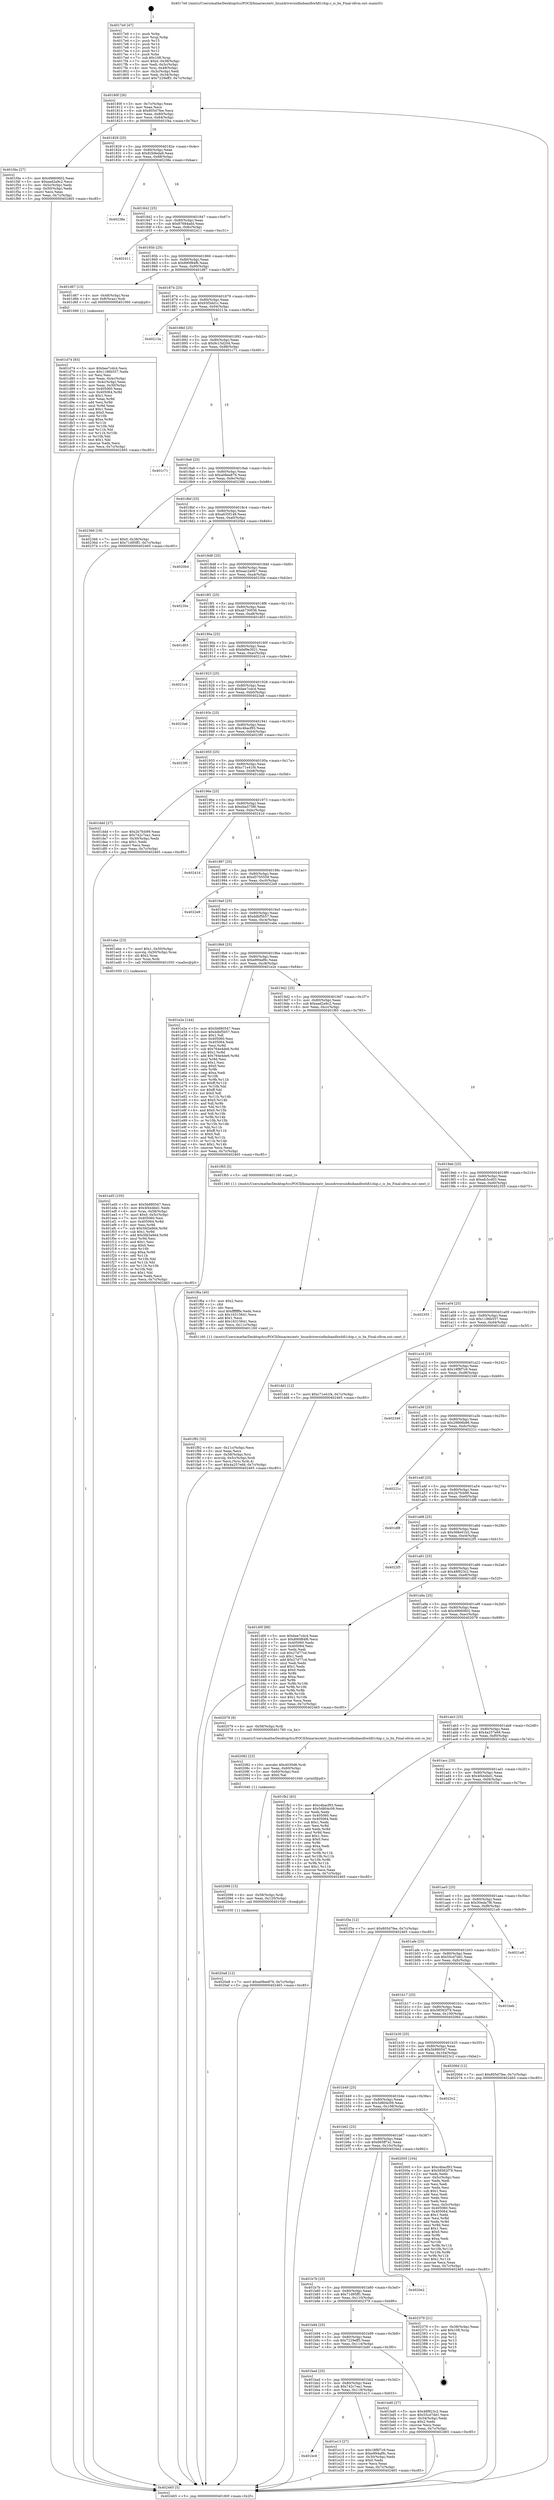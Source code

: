 digraph "0x4017e0" {
  label = "0x4017e0 (/mnt/c/Users/mathe/Desktop/tcc/POCII/binaries/extr_linuxdriversinfinibandhwhfi1chip.c_is_bx_Final-ollvm.out::main(0))"
  labelloc = "t"
  node[shape=record]

  Entry [label="",width=0.3,height=0.3,shape=circle,fillcolor=black,style=filled]
  "0x40180f" [label="{
     0x40180f [26]\l
     | [instrs]\l
     &nbsp;&nbsp;0x40180f \<+3\>: mov -0x7c(%rbp),%eax\l
     &nbsp;&nbsp;0x401812 \<+2\>: mov %eax,%ecx\l
     &nbsp;&nbsp;0x401814 \<+6\>: sub $0x805d7fee,%ecx\l
     &nbsp;&nbsp;0x40181a \<+3\>: mov %eax,-0x80(%rbp)\l
     &nbsp;&nbsp;0x40181d \<+6\>: mov %ecx,-0x84(%rbp)\l
     &nbsp;&nbsp;0x401823 \<+6\>: je 0000000000401f4a \<main+0x76a\>\l
  }"]
  "0x401f4a" [label="{
     0x401f4a [27]\l
     | [instrs]\l
     &nbsp;&nbsp;0x401f4a \<+5\>: mov $0x49660602,%eax\l
     &nbsp;&nbsp;0x401f4f \<+5\>: mov $0xead2a9c2,%ecx\l
     &nbsp;&nbsp;0x401f54 \<+3\>: mov -0x5c(%rbp),%edx\l
     &nbsp;&nbsp;0x401f57 \<+3\>: cmp -0x50(%rbp),%edx\l
     &nbsp;&nbsp;0x401f5a \<+3\>: cmovl %ecx,%eax\l
     &nbsp;&nbsp;0x401f5d \<+3\>: mov %eax,-0x7c(%rbp)\l
     &nbsp;&nbsp;0x401f60 \<+5\>: jmp 0000000000402465 \<main+0xc85\>\l
  }"]
  "0x401829" [label="{
     0x401829 [25]\l
     | [instrs]\l
     &nbsp;&nbsp;0x401829 \<+5\>: jmp 000000000040182e \<main+0x4e\>\l
     &nbsp;&nbsp;0x40182e \<+3\>: mov -0x80(%rbp),%eax\l
     &nbsp;&nbsp;0x401831 \<+5\>: sub $0x82b9eda9,%eax\l
     &nbsp;&nbsp;0x401836 \<+6\>: mov %eax,-0x88(%rbp)\l
     &nbsp;&nbsp;0x40183c \<+6\>: je 000000000040238e \<main+0xbae\>\l
  }"]
  Exit [label="",width=0.3,height=0.3,shape=circle,fillcolor=black,style=filled,peripheries=2]
  "0x40238e" [label="{
     0x40238e\l
  }", style=dashed]
  "0x401842" [label="{
     0x401842 [25]\l
     | [instrs]\l
     &nbsp;&nbsp;0x401842 \<+5\>: jmp 0000000000401847 \<main+0x67\>\l
     &nbsp;&nbsp;0x401847 \<+3\>: mov -0x80(%rbp),%eax\l
     &nbsp;&nbsp;0x40184a \<+5\>: sub $0x87684add,%eax\l
     &nbsp;&nbsp;0x40184f \<+6\>: mov %eax,-0x8c(%rbp)\l
     &nbsp;&nbsp;0x401855 \<+6\>: je 0000000000402411 \<main+0xc31\>\l
  }"]
  "0x4020a8" [label="{
     0x4020a8 [12]\l
     | [instrs]\l
     &nbsp;&nbsp;0x4020a8 \<+7\>: movl $0xa08ee876,-0x7c(%rbp)\l
     &nbsp;&nbsp;0x4020af \<+5\>: jmp 0000000000402465 \<main+0xc85\>\l
  }"]
  "0x402411" [label="{
     0x402411\l
  }", style=dashed]
  "0x40185b" [label="{
     0x40185b [25]\l
     | [instrs]\l
     &nbsp;&nbsp;0x40185b \<+5\>: jmp 0000000000401860 \<main+0x80\>\l
     &nbsp;&nbsp;0x401860 \<+3\>: mov -0x80(%rbp),%eax\l
     &nbsp;&nbsp;0x401863 \<+5\>: sub $0x890f84f6,%eax\l
     &nbsp;&nbsp;0x401868 \<+6\>: mov %eax,-0x90(%rbp)\l
     &nbsp;&nbsp;0x40186e \<+6\>: je 0000000000401d67 \<main+0x587\>\l
  }"]
  "0x402099" [label="{
     0x402099 [15]\l
     | [instrs]\l
     &nbsp;&nbsp;0x402099 \<+4\>: mov -0x58(%rbp),%rdi\l
     &nbsp;&nbsp;0x40209d \<+6\>: mov %eax,-0x120(%rbp)\l
     &nbsp;&nbsp;0x4020a3 \<+5\>: call 0000000000401030 \<free@plt\>\l
     | [calls]\l
     &nbsp;&nbsp;0x401030 \{1\} (unknown)\l
  }"]
  "0x401d67" [label="{
     0x401d67 [13]\l
     | [instrs]\l
     &nbsp;&nbsp;0x401d67 \<+4\>: mov -0x48(%rbp),%rax\l
     &nbsp;&nbsp;0x401d6b \<+4\>: mov 0x8(%rax),%rdi\l
     &nbsp;&nbsp;0x401d6f \<+5\>: call 0000000000401060 \<atoi@plt\>\l
     | [calls]\l
     &nbsp;&nbsp;0x401060 \{1\} (unknown)\l
  }"]
  "0x401874" [label="{
     0x401874 [25]\l
     | [instrs]\l
     &nbsp;&nbsp;0x401874 \<+5\>: jmp 0000000000401879 \<main+0x99\>\l
     &nbsp;&nbsp;0x401879 \<+3\>: mov -0x80(%rbp),%eax\l
     &nbsp;&nbsp;0x40187c \<+5\>: sub $0x93f3dd1c,%eax\l
     &nbsp;&nbsp;0x401881 \<+6\>: mov %eax,-0x94(%rbp)\l
     &nbsp;&nbsp;0x401887 \<+6\>: je 000000000040213a \<main+0x95a\>\l
  }"]
  "0x402082" [label="{
     0x402082 [23]\l
     | [instrs]\l
     &nbsp;&nbsp;0x402082 \<+10\>: movabs $0x4030d6,%rdi\l
     &nbsp;&nbsp;0x40208c \<+3\>: mov %eax,-0x60(%rbp)\l
     &nbsp;&nbsp;0x40208f \<+3\>: mov -0x60(%rbp),%esi\l
     &nbsp;&nbsp;0x402092 \<+2\>: mov $0x0,%al\l
     &nbsp;&nbsp;0x402094 \<+5\>: call 0000000000401040 \<printf@plt\>\l
     | [calls]\l
     &nbsp;&nbsp;0x401040 \{1\} (unknown)\l
  }"]
  "0x40213a" [label="{
     0x40213a\l
  }", style=dashed]
  "0x40188d" [label="{
     0x40188d [25]\l
     | [instrs]\l
     &nbsp;&nbsp;0x40188d \<+5\>: jmp 0000000000401892 \<main+0xb2\>\l
     &nbsp;&nbsp;0x401892 \<+3\>: mov -0x80(%rbp),%eax\l
     &nbsp;&nbsp;0x401895 \<+5\>: sub $0x9c15d204,%eax\l
     &nbsp;&nbsp;0x40189a \<+6\>: mov %eax,-0x98(%rbp)\l
     &nbsp;&nbsp;0x4018a0 \<+6\>: je 0000000000401c71 \<main+0x491\>\l
  }"]
  "0x401f92" [label="{
     0x401f92 [32]\l
     | [instrs]\l
     &nbsp;&nbsp;0x401f92 \<+6\>: mov -0x11c(%rbp),%ecx\l
     &nbsp;&nbsp;0x401f98 \<+3\>: imul %eax,%ecx\l
     &nbsp;&nbsp;0x401f9b \<+4\>: mov -0x58(%rbp),%rsi\l
     &nbsp;&nbsp;0x401f9f \<+4\>: movslq -0x5c(%rbp),%rdi\l
     &nbsp;&nbsp;0x401fa3 \<+3\>: mov %ecx,(%rsi,%rdi,4)\l
     &nbsp;&nbsp;0x401fa6 \<+7\>: movl $0x4a257e68,-0x7c(%rbp)\l
     &nbsp;&nbsp;0x401fad \<+5\>: jmp 0000000000402465 \<main+0xc85\>\l
  }"]
  "0x401c71" [label="{
     0x401c71\l
  }", style=dashed]
  "0x4018a6" [label="{
     0x4018a6 [25]\l
     | [instrs]\l
     &nbsp;&nbsp;0x4018a6 \<+5\>: jmp 00000000004018ab \<main+0xcb\>\l
     &nbsp;&nbsp;0x4018ab \<+3\>: mov -0x80(%rbp),%eax\l
     &nbsp;&nbsp;0x4018ae \<+5\>: sub $0xa08ee876,%eax\l
     &nbsp;&nbsp;0x4018b3 \<+6\>: mov %eax,-0x9c(%rbp)\l
     &nbsp;&nbsp;0x4018b9 \<+6\>: je 0000000000402366 \<main+0xb86\>\l
  }"]
  "0x401f6a" [label="{
     0x401f6a [40]\l
     | [instrs]\l
     &nbsp;&nbsp;0x401f6a \<+5\>: mov $0x2,%ecx\l
     &nbsp;&nbsp;0x401f6f \<+1\>: cltd\l
     &nbsp;&nbsp;0x401f70 \<+2\>: idiv %ecx\l
     &nbsp;&nbsp;0x401f72 \<+6\>: imul $0xfffffffe,%edx,%ecx\l
     &nbsp;&nbsp;0x401f78 \<+6\>: sub $0x16315641,%ecx\l
     &nbsp;&nbsp;0x401f7e \<+3\>: add $0x1,%ecx\l
     &nbsp;&nbsp;0x401f81 \<+6\>: add $0x16315641,%ecx\l
     &nbsp;&nbsp;0x401f87 \<+6\>: mov %ecx,-0x11c(%rbp)\l
     &nbsp;&nbsp;0x401f8d \<+5\>: call 0000000000401160 \<next_i\>\l
     | [calls]\l
     &nbsp;&nbsp;0x401160 \{1\} (/mnt/c/Users/mathe/Desktop/tcc/POCII/binaries/extr_linuxdriversinfinibandhwhfi1chip.c_is_bx_Final-ollvm.out::next_i)\l
  }"]
  "0x402366" [label="{
     0x402366 [19]\l
     | [instrs]\l
     &nbsp;&nbsp;0x402366 \<+7\>: movl $0x0,-0x38(%rbp)\l
     &nbsp;&nbsp;0x40236d \<+7\>: movl $0x71d95ff1,-0x7c(%rbp)\l
     &nbsp;&nbsp;0x402374 \<+5\>: jmp 0000000000402465 \<main+0xc85\>\l
  }"]
  "0x4018bf" [label="{
     0x4018bf [25]\l
     | [instrs]\l
     &nbsp;&nbsp;0x4018bf \<+5\>: jmp 00000000004018c4 \<main+0xe4\>\l
     &nbsp;&nbsp;0x4018c4 \<+3\>: mov -0x80(%rbp),%eax\l
     &nbsp;&nbsp;0x4018c7 \<+5\>: sub $0xa635f148,%eax\l
     &nbsp;&nbsp;0x4018cc \<+6\>: mov %eax,-0xa0(%rbp)\l
     &nbsp;&nbsp;0x4018d2 \<+6\>: je 00000000004020b4 \<main+0x8d4\>\l
  }"]
  "0x401ed5" [label="{
     0x401ed5 [105]\l
     | [instrs]\l
     &nbsp;&nbsp;0x401ed5 \<+5\>: mov $0x5b880547,%ecx\l
     &nbsp;&nbsp;0x401eda \<+5\>: mov $0x4f444bd1,%edx\l
     &nbsp;&nbsp;0x401edf \<+4\>: mov %rax,-0x58(%rbp)\l
     &nbsp;&nbsp;0x401ee3 \<+7\>: movl $0x0,-0x5c(%rbp)\l
     &nbsp;&nbsp;0x401eea \<+7\>: mov 0x405060,%esi\l
     &nbsp;&nbsp;0x401ef1 \<+8\>: mov 0x405064,%r8d\l
     &nbsp;&nbsp;0x401ef9 \<+3\>: mov %esi,%r9d\l
     &nbsp;&nbsp;0x401efc \<+7\>: sub $0x5fd3a9d4,%r9d\l
     &nbsp;&nbsp;0x401f03 \<+4\>: sub $0x1,%r9d\l
     &nbsp;&nbsp;0x401f07 \<+7\>: add $0x5fd3a9d4,%r9d\l
     &nbsp;&nbsp;0x401f0e \<+4\>: imul %r9d,%esi\l
     &nbsp;&nbsp;0x401f12 \<+3\>: and $0x1,%esi\l
     &nbsp;&nbsp;0x401f15 \<+3\>: cmp $0x0,%esi\l
     &nbsp;&nbsp;0x401f18 \<+4\>: sete %r10b\l
     &nbsp;&nbsp;0x401f1c \<+4\>: cmp $0xa,%r8d\l
     &nbsp;&nbsp;0x401f20 \<+4\>: setl %r11b\l
     &nbsp;&nbsp;0x401f24 \<+3\>: mov %r10b,%bl\l
     &nbsp;&nbsp;0x401f27 \<+3\>: and %r11b,%bl\l
     &nbsp;&nbsp;0x401f2a \<+3\>: xor %r11b,%r10b\l
     &nbsp;&nbsp;0x401f2d \<+3\>: or %r10b,%bl\l
     &nbsp;&nbsp;0x401f30 \<+3\>: test $0x1,%bl\l
     &nbsp;&nbsp;0x401f33 \<+3\>: cmovne %edx,%ecx\l
     &nbsp;&nbsp;0x401f36 \<+3\>: mov %ecx,-0x7c(%rbp)\l
     &nbsp;&nbsp;0x401f39 \<+5\>: jmp 0000000000402465 \<main+0xc85\>\l
  }"]
  "0x4020b4" [label="{
     0x4020b4\l
  }", style=dashed]
  "0x4018d8" [label="{
     0x4018d8 [25]\l
     | [instrs]\l
     &nbsp;&nbsp;0x4018d8 \<+5\>: jmp 00000000004018dd \<main+0xfd\>\l
     &nbsp;&nbsp;0x4018dd \<+3\>: mov -0x80(%rbp),%eax\l
     &nbsp;&nbsp;0x4018e0 \<+5\>: sub $0xaac2a0b7,%eax\l
     &nbsp;&nbsp;0x4018e5 \<+6\>: mov %eax,-0xa4(%rbp)\l
     &nbsp;&nbsp;0x4018eb \<+6\>: je 000000000040230e \<main+0xb2e\>\l
  }"]
  "0x401bc6" [label="{
     0x401bc6\l
  }", style=dashed]
  "0x40230e" [label="{
     0x40230e\l
  }", style=dashed]
  "0x4018f1" [label="{
     0x4018f1 [25]\l
     | [instrs]\l
     &nbsp;&nbsp;0x4018f1 \<+5\>: jmp 00000000004018f6 \<main+0x116\>\l
     &nbsp;&nbsp;0x4018f6 \<+3\>: mov -0x80(%rbp),%eax\l
     &nbsp;&nbsp;0x4018f9 \<+5\>: sub $0xab730036,%eax\l
     &nbsp;&nbsp;0x4018fe \<+6\>: mov %eax,-0xa8(%rbp)\l
     &nbsp;&nbsp;0x401904 \<+6\>: je 0000000000401d03 \<main+0x523\>\l
  }"]
  "0x401e13" [label="{
     0x401e13 [27]\l
     | [instrs]\l
     &nbsp;&nbsp;0x401e13 \<+5\>: mov $0x18f8f7c9,%eax\l
     &nbsp;&nbsp;0x401e18 \<+5\>: mov $0xe994af9c,%ecx\l
     &nbsp;&nbsp;0x401e1d \<+3\>: mov -0x30(%rbp),%edx\l
     &nbsp;&nbsp;0x401e20 \<+3\>: cmp $0x0,%edx\l
     &nbsp;&nbsp;0x401e23 \<+3\>: cmove %ecx,%eax\l
     &nbsp;&nbsp;0x401e26 \<+3\>: mov %eax,-0x7c(%rbp)\l
     &nbsp;&nbsp;0x401e29 \<+5\>: jmp 0000000000402465 \<main+0xc85\>\l
  }"]
  "0x401d03" [label="{
     0x401d03\l
  }", style=dashed]
  "0x40190a" [label="{
     0x40190a [25]\l
     | [instrs]\l
     &nbsp;&nbsp;0x40190a \<+5\>: jmp 000000000040190f \<main+0x12f\>\l
     &nbsp;&nbsp;0x40190f \<+3\>: mov -0x80(%rbp),%eax\l
     &nbsp;&nbsp;0x401912 \<+5\>: sub $0xbd9e3021,%eax\l
     &nbsp;&nbsp;0x401917 \<+6\>: mov %eax,-0xac(%rbp)\l
     &nbsp;&nbsp;0x40191d \<+6\>: je 00000000004021c4 \<main+0x9e4\>\l
  }"]
  "0x401d74" [label="{
     0x401d74 [93]\l
     | [instrs]\l
     &nbsp;&nbsp;0x401d74 \<+5\>: mov $0xbee7cdc4,%ecx\l
     &nbsp;&nbsp;0x401d79 \<+5\>: mov $0x1186b557,%edx\l
     &nbsp;&nbsp;0x401d7e \<+2\>: xor %esi,%esi\l
     &nbsp;&nbsp;0x401d80 \<+3\>: mov %eax,-0x4c(%rbp)\l
     &nbsp;&nbsp;0x401d83 \<+3\>: mov -0x4c(%rbp),%eax\l
     &nbsp;&nbsp;0x401d86 \<+3\>: mov %eax,-0x30(%rbp)\l
     &nbsp;&nbsp;0x401d89 \<+7\>: mov 0x405060,%eax\l
     &nbsp;&nbsp;0x401d90 \<+8\>: mov 0x405064,%r8d\l
     &nbsp;&nbsp;0x401d98 \<+3\>: sub $0x1,%esi\l
     &nbsp;&nbsp;0x401d9b \<+3\>: mov %eax,%r9d\l
     &nbsp;&nbsp;0x401d9e \<+3\>: add %esi,%r9d\l
     &nbsp;&nbsp;0x401da1 \<+4\>: imul %r9d,%eax\l
     &nbsp;&nbsp;0x401da5 \<+3\>: and $0x1,%eax\l
     &nbsp;&nbsp;0x401da8 \<+3\>: cmp $0x0,%eax\l
     &nbsp;&nbsp;0x401dab \<+4\>: sete %r10b\l
     &nbsp;&nbsp;0x401daf \<+4\>: cmp $0xa,%r8d\l
     &nbsp;&nbsp;0x401db3 \<+4\>: setl %r11b\l
     &nbsp;&nbsp;0x401db7 \<+3\>: mov %r10b,%bl\l
     &nbsp;&nbsp;0x401dba \<+3\>: and %r11b,%bl\l
     &nbsp;&nbsp;0x401dbd \<+3\>: xor %r11b,%r10b\l
     &nbsp;&nbsp;0x401dc0 \<+3\>: or %r10b,%bl\l
     &nbsp;&nbsp;0x401dc3 \<+3\>: test $0x1,%bl\l
     &nbsp;&nbsp;0x401dc6 \<+3\>: cmovne %edx,%ecx\l
     &nbsp;&nbsp;0x401dc9 \<+3\>: mov %ecx,-0x7c(%rbp)\l
     &nbsp;&nbsp;0x401dcc \<+5\>: jmp 0000000000402465 \<main+0xc85\>\l
  }"]
  "0x4021c4" [label="{
     0x4021c4\l
  }", style=dashed]
  "0x401923" [label="{
     0x401923 [25]\l
     | [instrs]\l
     &nbsp;&nbsp;0x401923 \<+5\>: jmp 0000000000401928 \<main+0x148\>\l
     &nbsp;&nbsp;0x401928 \<+3\>: mov -0x80(%rbp),%eax\l
     &nbsp;&nbsp;0x40192b \<+5\>: sub $0xbee7cdc4,%eax\l
     &nbsp;&nbsp;0x401930 \<+6\>: mov %eax,-0xb0(%rbp)\l
     &nbsp;&nbsp;0x401936 \<+6\>: je 00000000004023a6 \<main+0xbc6\>\l
  }"]
  "0x4017e0" [label="{
     0x4017e0 [47]\l
     | [instrs]\l
     &nbsp;&nbsp;0x4017e0 \<+1\>: push %rbp\l
     &nbsp;&nbsp;0x4017e1 \<+3\>: mov %rsp,%rbp\l
     &nbsp;&nbsp;0x4017e4 \<+2\>: push %r15\l
     &nbsp;&nbsp;0x4017e6 \<+2\>: push %r14\l
     &nbsp;&nbsp;0x4017e8 \<+2\>: push %r13\l
     &nbsp;&nbsp;0x4017ea \<+2\>: push %r12\l
     &nbsp;&nbsp;0x4017ec \<+1\>: push %rbx\l
     &nbsp;&nbsp;0x4017ed \<+7\>: sub $0x108,%rsp\l
     &nbsp;&nbsp;0x4017f4 \<+7\>: movl $0x0,-0x38(%rbp)\l
     &nbsp;&nbsp;0x4017fb \<+3\>: mov %edi,-0x3c(%rbp)\l
     &nbsp;&nbsp;0x4017fe \<+4\>: mov %rsi,-0x48(%rbp)\l
     &nbsp;&nbsp;0x401802 \<+3\>: mov -0x3c(%rbp),%edi\l
     &nbsp;&nbsp;0x401805 \<+3\>: mov %edi,-0x34(%rbp)\l
     &nbsp;&nbsp;0x401808 \<+7\>: movl $0x7229eff3,-0x7c(%rbp)\l
  }"]
  "0x4023a6" [label="{
     0x4023a6\l
  }", style=dashed]
  "0x40193c" [label="{
     0x40193c [25]\l
     | [instrs]\l
     &nbsp;&nbsp;0x40193c \<+5\>: jmp 0000000000401941 \<main+0x161\>\l
     &nbsp;&nbsp;0x401941 \<+3\>: mov -0x80(%rbp),%eax\l
     &nbsp;&nbsp;0x401944 \<+5\>: sub $0xc4bacf93,%eax\l
     &nbsp;&nbsp;0x401949 \<+6\>: mov %eax,-0xb4(%rbp)\l
     &nbsp;&nbsp;0x40194f \<+6\>: je 00000000004023f0 \<main+0xc10\>\l
  }"]
  "0x402465" [label="{
     0x402465 [5]\l
     | [instrs]\l
     &nbsp;&nbsp;0x402465 \<+5\>: jmp 000000000040180f \<main+0x2f\>\l
  }"]
  "0x4023f0" [label="{
     0x4023f0\l
  }", style=dashed]
  "0x401955" [label="{
     0x401955 [25]\l
     | [instrs]\l
     &nbsp;&nbsp;0x401955 \<+5\>: jmp 000000000040195a \<main+0x17a\>\l
     &nbsp;&nbsp;0x40195a \<+3\>: mov -0x80(%rbp),%eax\l
     &nbsp;&nbsp;0x40195d \<+5\>: sub $0xc71e41f4,%eax\l
     &nbsp;&nbsp;0x401962 \<+6\>: mov %eax,-0xb8(%rbp)\l
     &nbsp;&nbsp;0x401968 \<+6\>: je 0000000000401ddd \<main+0x5fd\>\l
  }"]
  "0x401bad" [label="{
     0x401bad [25]\l
     | [instrs]\l
     &nbsp;&nbsp;0x401bad \<+5\>: jmp 0000000000401bb2 \<main+0x3d2\>\l
     &nbsp;&nbsp;0x401bb2 \<+3\>: mov -0x80(%rbp),%eax\l
     &nbsp;&nbsp;0x401bb5 \<+5\>: sub $0x742c7ea1,%eax\l
     &nbsp;&nbsp;0x401bba \<+6\>: mov %eax,-0x118(%rbp)\l
     &nbsp;&nbsp;0x401bc0 \<+6\>: je 0000000000401e13 \<main+0x633\>\l
  }"]
  "0x401ddd" [label="{
     0x401ddd [27]\l
     | [instrs]\l
     &nbsp;&nbsp;0x401ddd \<+5\>: mov $0x2b7fcb99,%eax\l
     &nbsp;&nbsp;0x401de2 \<+5\>: mov $0x742c7ea1,%ecx\l
     &nbsp;&nbsp;0x401de7 \<+3\>: mov -0x30(%rbp),%edx\l
     &nbsp;&nbsp;0x401dea \<+3\>: cmp $0x1,%edx\l
     &nbsp;&nbsp;0x401ded \<+3\>: cmovl %ecx,%eax\l
     &nbsp;&nbsp;0x401df0 \<+3\>: mov %eax,-0x7c(%rbp)\l
     &nbsp;&nbsp;0x401df3 \<+5\>: jmp 0000000000402465 \<main+0xc85\>\l
  }"]
  "0x40196e" [label="{
     0x40196e [25]\l
     | [instrs]\l
     &nbsp;&nbsp;0x40196e \<+5\>: jmp 0000000000401973 \<main+0x193\>\l
     &nbsp;&nbsp;0x401973 \<+3\>: mov -0x80(%rbp),%eax\l
     &nbsp;&nbsp;0x401976 \<+5\>: sub $0xd4a575f6,%eax\l
     &nbsp;&nbsp;0x40197b \<+6\>: mov %eax,-0xbc(%rbp)\l
     &nbsp;&nbsp;0x401981 \<+6\>: je 000000000040241d \<main+0xc3d\>\l
  }"]
  "0x401bd0" [label="{
     0x401bd0 [27]\l
     | [instrs]\l
     &nbsp;&nbsp;0x401bd0 \<+5\>: mov $0x48f923c2,%eax\l
     &nbsp;&nbsp;0x401bd5 \<+5\>: mov $0x55cd7dd1,%ecx\l
     &nbsp;&nbsp;0x401bda \<+3\>: mov -0x34(%rbp),%edx\l
     &nbsp;&nbsp;0x401bdd \<+3\>: cmp $0x2,%edx\l
     &nbsp;&nbsp;0x401be0 \<+3\>: cmovne %ecx,%eax\l
     &nbsp;&nbsp;0x401be3 \<+3\>: mov %eax,-0x7c(%rbp)\l
     &nbsp;&nbsp;0x401be6 \<+5\>: jmp 0000000000402465 \<main+0xc85\>\l
  }"]
  "0x40241d" [label="{
     0x40241d\l
  }", style=dashed]
  "0x401987" [label="{
     0x401987 [25]\l
     | [instrs]\l
     &nbsp;&nbsp;0x401987 \<+5\>: jmp 000000000040198c \<main+0x1ac\>\l
     &nbsp;&nbsp;0x40198c \<+3\>: mov -0x80(%rbp),%eax\l
     &nbsp;&nbsp;0x40198f \<+5\>: sub $0xd5705559,%eax\l
     &nbsp;&nbsp;0x401994 \<+6\>: mov %eax,-0xc0(%rbp)\l
     &nbsp;&nbsp;0x40199a \<+6\>: je 00000000004022e9 \<main+0xb09\>\l
  }"]
  "0x401b94" [label="{
     0x401b94 [25]\l
     | [instrs]\l
     &nbsp;&nbsp;0x401b94 \<+5\>: jmp 0000000000401b99 \<main+0x3b9\>\l
     &nbsp;&nbsp;0x401b99 \<+3\>: mov -0x80(%rbp),%eax\l
     &nbsp;&nbsp;0x401b9c \<+5\>: sub $0x7229eff3,%eax\l
     &nbsp;&nbsp;0x401ba1 \<+6\>: mov %eax,-0x114(%rbp)\l
     &nbsp;&nbsp;0x401ba7 \<+6\>: je 0000000000401bd0 \<main+0x3f0\>\l
  }"]
  "0x4022e9" [label="{
     0x4022e9\l
  }", style=dashed]
  "0x4019a0" [label="{
     0x4019a0 [25]\l
     | [instrs]\l
     &nbsp;&nbsp;0x4019a0 \<+5\>: jmp 00000000004019a5 \<main+0x1c5\>\l
     &nbsp;&nbsp;0x4019a5 \<+3\>: mov -0x80(%rbp),%eax\l
     &nbsp;&nbsp;0x4019a8 \<+5\>: sub $0xddbf5b57,%eax\l
     &nbsp;&nbsp;0x4019ad \<+6\>: mov %eax,-0xc4(%rbp)\l
     &nbsp;&nbsp;0x4019b3 \<+6\>: je 0000000000401ebe \<main+0x6de\>\l
  }"]
  "0x402379" [label="{
     0x402379 [21]\l
     | [instrs]\l
     &nbsp;&nbsp;0x402379 \<+3\>: mov -0x38(%rbp),%eax\l
     &nbsp;&nbsp;0x40237c \<+7\>: add $0x108,%rsp\l
     &nbsp;&nbsp;0x402383 \<+1\>: pop %rbx\l
     &nbsp;&nbsp;0x402384 \<+2\>: pop %r12\l
     &nbsp;&nbsp;0x402386 \<+2\>: pop %r13\l
     &nbsp;&nbsp;0x402388 \<+2\>: pop %r14\l
     &nbsp;&nbsp;0x40238a \<+2\>: pop %r15\l
     &nbsp;&nbsp;0x40238c \<+1\>: pop %rbp\l
     &nbsp;&nbsp;0x40238d \<+1\>: ret\l
  }"]
  "0x401ebe" [label="{
     0x401ebe [23]\l
     | [instrs]\l
     &nbsp;&nbsp;0x401ebe \<+7\>: movl $0x1,-0x50(%rbp)\l
     &nbsp;&nbsp;0x401ec5 \<+4\>: movslq -0x50(%rbp),%rax\l
     &nbsp;&nbsp;0x401ec9 \<+4\>: shl $0x2,%rax\l
     &nbsp;&nbsp;0x401ecd \<+3\>: mov %rax,%rdi\l
     &nbsp;&nbsp;0x401ed0 \<+5\>: call 0000000000401050 \<malloc@plt\>\l
     | [calls]\l
     &nbsp;&nbsp;0x401050 \{1\} (unknown)\l
  }"]
  "0x4019b9" [label="{
     0x4019b9 [25]\l
     | [instrs]\l
     &nbsp;&nbsp;0x4019b9 \<+5\>: jmp 00000000004019be \<main+0x1de\>\l
     &nbsp;&nbsp;0x4019be \<+3\>: mov -0x80(%rbp),%eax\l
     &nbsp;&nbsp;0x4019c1 \<+5\>: sub $0xe994af9c,%eax\l
     &nbsp;&nbsp;0x4019c6 \<+6\>: mov %eax,-0xc8(%rbp)\l
     &nbsp;&nbsp;0x4019cc \<+6\>: je 0000000000401e2e \<main+0x64e\>\l
  }"]
  "0x401b7b" [label="{
     0x401b7b [25]\l
     | [instrs]\l
     &nbsp;&nbsp;0x401b7b \<+5\>: jmp 0000000000401b80 \<main+0x3a0\>\l
     &nbsp;&nbsp;0x401b80 \<+3\>: mov -0x80(%rbp),%eax\l
     &nbsp;&nbsp;0x401b83 \<+5\>: sub $0x71d95ff1,%eax\l
     &nbsp;&nbsp;0x401b88 \<+6\>: mov %eax,-0x110(%rbp)\l
     &nbsp;&nbsp;0x401b8e \<+6\>: je 0000000000402379 \<main+0xb99\>\l
  }"]
  "0x401e2e" [label="{
     0x401e2e [144]\l
     | [instrs]\l
     &nbsp;&nbsp;0x401e2e \<+5\>: mov $0x5b880547,%eax\l
     &nbsp;&nbsp;0x401e33 \<+5\>: mov $0xddbf5b57,%ecx\l
     &nbsp;&nbsp;0x401e38 \<+2\>: mov $0x1,%dl\l
     &nbsp;&nbsp;0x401e3a \<+7\>: mov 0x405060,%esi\l
     &nbsp;&nbsp;0x401e41 \<+7\>: mov 0x405064,%edi\l
     &nbsp;&nbsp;0x401e48 \<+3\>: mov %esi,%r8d\l
     &nbsp;&nbsp;0x401e4b \<+7\>: sub $0x764e4de6,%r8d\l
     &nbsp;&nbsp;0x401e52 \<+4\>: sub $0x1,%r8d\l
     &nbsp;&nbsp;0x401e56 \<+7\>: add $0x764e4de6,%r8d\l
     &nbsp;&nbsp;0x401e5d \<+4\>: imul %r8d,%esi\l
     &nbsp;&nbsp;0x401e61 \<+3\>: and $0x1,%esi\l
     &nbsp;&nbsp;0x401e64 \<+3\>: cmp $0x0,%esi\l
     &nbsp;&nbsp;0x401e67 \<+4\>: sete %r9b\l
     &nbsp;&nbsp;0x401e6b \<+3\>: cmp $0xa,%edi\l
     &nbsp;&nbsp;0x401e6e \<+4\>: setl %r10b\l
     &nbsp;&nbsp;0x401e72 \<+3\>: mov %r9b,%r11b\l
     &nbsp;&nbsp;0x401e75 \<+4\>: xor $0xff,%r11b\l
     &nbsp;&nbsp;0x401e79 \<+3\>: mov %r10b,%bl\l
     &nbsp;&nbsp;0x401e7c \<+3\>: xor $0xff,%bl\l
     &nbsp;&nbsp;0x401e7f \<+3\>: xor $0x0,%dl\l
     &nbsp;&nbsp;0x401e82 \<+3\>: mov %r11b,%r14b\l
     &nbsp;&nbsp;0x401e85 \<+4\>: and $0x0,%r14b\l
     &nbsp;&nbsp;0x401e89 \<+3\>: and %dl,%r9b\l
     &nbsp;&nbsp;0x401e8c \<+3\>: mov %bl,%r15b\l
     &nbsp;&nbsp;0x401e8f \<+4\>: and $0x0,%r15b\l
     &nbsp;&nbsp;0x401e93 \<+3\>: and %dl,%r10b\l
     &nbsp;&nbsp;0x401e96 \<+3\>: or %r9b,%r14b\l
     &nbsp;&nbsp;0x401e99 \<+3\>: or %r10b,%r15b\l
     &nbsp;&nbsp;0x401e9c \<+3\>: xor %r15b,%r14b\l
     &nbsp;&nbsp;0x401e9f \<+3\>: or %bl,%r11b\l
     &nbsp;&nbsp;0x401ea2 \<+4\>: xor $0xff,%r11b\l
     &nbsp;&nbsp;0x401ea6 \<+3\>: or $0x0,%dl\l
     &nbsp;&nbsp;0x401ea9 \<+3\>: and %dl,%r11b\l
     &nbsp;&nbsp;0x401eac \<+3\>: or %r11b,%r14b\l
     &nbsp;&nbsp;0x401eaf \<+4\>: test $0x1,%r14b\l
     &nbsp;&nbsp;0x401eb3 \<+3\>: cmovne %ecx,%eax\l
     &nbsp;&nbsp;0x401eb6 \<+3\>: mov %eax,-0x7c(%rbp)\l
     &nbsp;&nbsp;0x401eb9 \<+5\>: jmp 0000000000402465 \<main+0xc85\>\l
  }"]
  "0x4019d2" [label="{
     0x4019d2 [25]\l
     | [instrs]\l
     &nbsp;&nbsp;0x4019d2 \<+5\>: jmp 00000000004019d7 \<main+0x1f7\>\l
     &nbsp;&nbsp;0x4019d7 \<+3\>: mov -0x80(%rbp),%eax\l
     &nbsp;&nbsp;0x4019da \<+5\>: sub $0xead2a9c2,%eax\l
     &nbsp;&nbsp;0x4019df \<+6\>: mov %eax,-0xcc(%rbp)\l
     &nbsp;&nbsp;0x4019e5 \<+6\>: je 0000000000401f65 \<main+0x785\>\l
  }"]
  "0x4020e2" [label="{
     0x4020e2\l
  }", style=dashed]
  "0x401f65" [label="{
     0x401f65 [5]\l
     | [instrs]\l
     &nbsp;&nbsp;0x401f65 \<+5\>: call 0000000000401160 \<next_i\>\l
     | [calls]\l
     &nbsp;&nbsp;0x401160 \{1\} (/mnt/c/Users/mathe/Desktop/tcc/POCII/binaries/extr_linuxdriversinfinibandhwhfi1chip.c_is_bx_Final-ollvm.out::next_i)\l
  }"]
  "0x4019eb" [label="{
     0x4019eb [25]\l
     | [instrs]\l
     &nbsp;&nbsp;0x4019eb \<+5\>: jmp 00000000004019f0 \<main+0x210\>\l
     &nbsp;&nbsp;0x4019f0 \<+3\>: mov -0x80(%rbp),%eax\l
     &nbsp;&nbsp;0x4019f3 \<+5\>: sub $0xefc5cd03,%eax\l
     &nbsp;&nbsp;0x4019f8 \<+6\>: mov %eax,-0xd0(%rbp)\l
     &nbsp;&nbsp;0x4019fe \<+6\>: je 0000000000402355 \<main+0xb75\>\l
  }"]
  "0x401b62" [label="{
     0x401b62 [25]\l
     | [instrs]\l
     &nbsp;&nbsp;0x401b62 \<+5\>: jmp 0000000000401b67 \<main+0x387\>\l
     &nbsp;&nbsp;0x401b67 \<+3\>: mov -0x80(%rbp),%eax\l
     &nbsp;&nbsp;0x401b6a \<+5\>: sub $0x665ff7a1,%eax\l
     &nbsp;&nbsp;0x401b6f \<+6\>: mov %eax,-0x10c(%rbp)\l
     &nbsp;&nbsp;0x401b75 \<+6\>: je 00000000004020e2 \<main+0x902\>\l
  }"]
  "0x402355" [label="{
     0x402355\l
  }", style=dashed]
  "0x401a04" [label="{
     0x401a04 [25]\l
     | [instrs]\l
     &nbsp;&nbsp;0x401a04 \<+5\>: jmp 0000000000401a09 \<main+0x229\>\l
     &nbsp;&nbsp;0x401a09 \<+3\>: mov -0x80(%rbp),%eax\l
     &nbsp;&nbsp;0x401a0c \<+5\>: sub $0x1186b557,%eax\l
     &nbsp;&nbsp;0x401a11 \<+6\>: mov %eax,-0xd4(%rbp)\l
     &nbsp;&nbsp;0x401a17 \<+6\>: je 0000000000401dd1 \<main+0x5f1\>\l
  }"]
  "0x402005" [label="{
     0x402005 [104]\l
     | [instrs]\l
     &nbsp;&nbsp;0x402005 \<+5\>: mov $0xc4bacf93,%eax\l
     &nbsp;&nbsp;0x40200a \<+5\>: mov $0x58562f79,%ecx\l
     &nbsp;&nbsp;0x40200f \<+2\>: xor %edx,%edx\l
     &nbsp;&nbsp;0x402011 \<+3\>: mov -0x5c(%rbp),%esi\l
     &nbsp;&nbsp;0x402014 \<+2\>: mov %edx,%edi\l
     &nbsp;&nbsp;0x402016 \<+2\>: sub %esi,%edi\l
     &nbsp;&nbsp;0x402018 \<+2\>: mov %edx,%esi\l
     &nbsp;&nbsp;0x40201a \<+3\>: sub $0x1,%esi\l
     &nbsp;&nbsp;0x40201d \<+2\>: add %esi,%edi\l
     &nbsp;&nbsp;0x40201f \<+2\>: mov %edx,%esi\l
     &nbsp;&nbsp;0x402021 \<+2\>: sub %edi,%esi\l
     &nbsp;&nbsp;0x402023 \<+3\>: mov %esi,-0x5c(%rbp)\l
     &nbsp;&nbsp;0x402026 \<+7\>: mov 0x405060,%esi\l
     &nbsp;&nbsp;0x40202d \<+7\>: mov 0x405064,%edi\l
     &nbsp;&nbsp;0x402034 \<+3\>: sub $0x1,%edx\l
     &nbsp;&nbsp;0x402037 \<+3\>: mov %esi,%r8d\l
     &nbsp;&nbsp;0x40203a \<+3\>: add %edx,%r8d\l
     &nbsp;&nbsp;0x40203d \<+4\>: imul %r8d,%esi\l
     &nbsp;&nbsp;0x402041 \<+3\>: and $0x1,%esi\l
     &nbsp;&nbsp;0x402044 \<+3\>: cmp $0x0,%esi\l
     &nbsp;&nbsp;0x402047 \<+4\>: sete %r9b\l
     &nbsp;&nbsp;0x40204b \<+3\>: cmp $0xa,%edi\l
     &nbsp;&nbsp;0x40204e \<+4\>: setl %r10b\l
     &nbsp;&nbsp;0x402052 \<+3\>: mov %r9b,%r11b\l
     &nbsp;&nbsp;0x402055 \<+3\>: and %r10b,%r11b\l
     &nbsp;&nbsp;0x402058 \<+3\>: xor %r10b,%r9b\l
     &nbsp;&nbsp;0x40205b \<+3\>: or %r9b,%r11b\l
     &nbsp;&nbsp;0x40205e \<+4\>: test $0x1,%r11b\l
     &nbsp;&nbsp;0x402062 \<+3\>: cmovne %ecx,%eax\l
     &nbsp;&nbsp;0x402065 \<+3\>: mov %eax,-0x7c(%rbp)\l
     &nbsp;&nbsp;0x402068 \<+5\>: jmp 0000000000402465 \<main+0xc85\>\l
  }"]
  "0x401dd1" [label="{
     0x401dd1 [12]\l
     | [instrs]\l
     &nbsp;&nbsp;0x401dd1 \<+7\>: movl $0xc71e41f4,-0x7c(%rbp)\l
     &nbsp;&nbsp;0x401dd8 \<+5\>: jmp 0000000000402465 \<main+0xc85\>\l
  }"]
  "0x401a1d" [label="{
     0x401a1d [25]\l
     | [instrs]\l
     &nbsp;&nbsp;0x401a1d \<+5\>: jmp 0000000000401a22 \<main+0x242\>\l
     &nbsp;&nbsp;0x401a22 \<+3\>: mov -0x80(%rbp),%eax\l
     &nbsp;&nbsp;0x401a25 \<+5\>: sub $0x18f8f7c9,%eax\l
     &nbsp;&nbsp;0x401a2a \<+6\>: mov %eax,-0xd8(%rbp)\l
     &nbsp;&nbsp;0x401a30 \<+6\>: je 0000000000402349 \<main+0xb69\>\l
  }"]
  "0x401b49" [label="{
     0x401b49 [25]\l
     | [instrs]\l
     &nbsp;&nbsp;0x401b49 \<+5\>: jmp 0000000000401b4e \<main+0x36e\>\l
     &nbsp;&nbsp;0x401b4e \<+3\>: mov -0x80(%rbp),%eax\l
     &nbsp;&nbsp;0x401b51 \<+5\>: sub $0x5d804c09,%eax\l
     &nbsp;&nbsp;0x401b56 \<+6\>: mov %eax,-0x108(%rbp)\l
     &nbsp;&nbsp;0x401b5c \<+6\>: je 0000000000402005 \<main+0x825\>\l
  }"]
  "0x402349" [label="{
     0x402349\l
  }", style=dashed]
  "0x401a36" [label="{
     0x401a36 [25]\l
     | [instrs]\l
     &nbsp;&nbsp;0x401a36 \<+5\>: jmp 0000000000401a3b \<main+0x25b\>\l
     &nbsp;&nbsp;0x401a3b \<+3\>: mov -0x80(%rbp),%eax\l
     &nbsp;&nbsp;0x401a3e \<+5\>: sub $0x29866b86,%eax\l
     &nbsp;&nbsp;0x401a43 \<+6\>: mov %eax,-0xdc(%rbp)\l
     &nbsp;&nbsp;0x401a49 \<+6\>: je 000000000040221c \<main+0xa3c\>\l
  }"]
  "0x4023c2" [label="{
     0x4023c2\l
  }", style=dashed]
  "0x40221c" [label="{
     0x40221c\l
  }", style=dashed]
  "0x401a4f" [label="{
     0x401a4f [25]\l
     | [instrs]\l
     &nbsp;&nbsp;0x401a4f \<+5\>: jmp 0000000000401a54 \<main+0x274\>\l
     &nbsp;&nbsp;0x401a54 \<+3\>: mov -0x80(%rbp),%eax\l
     &nbsp;&nbsp;0x401a57 \<+5\>: sub $0x2b7fcb99,%eax\l
     &nbsp;&nbsp;0x401a5c \<+6\>: mov %eax,-0xe0(%rbp)\l
     &nbsp;&nbsp;0x401a62 \<+6\>: je 0000000000401df8 \<main+0x618\>\l
  }"]
  "0x401b30" [label="{
     0x401b30 [25]\l
     | [instrs]\l
     &nbsp;&nbsp;0x401b30 \<+5\>: jmp 0000000000401b35 \<main+0x355\>\l
     &nbsp;&nbsp;0x401b35 \<+3\>: mov -0x80(%rbp),%eax\l
     &nbsp;&nbsp;0x401b38 \<+5\>: sub $0x5b880547,%eax\l
     &nbsp;&nbsp;0x401b3d \<+6\>: mov %eax,-0x104(%rbp)\l
     &nbsp;&nbsp;0x401b43 \<+6\>: je 00000000004023c2 \<main+0xbe2\>\l
  }"]
  "0x401df8" [label="{
     0x401df8\l
  }", style=dashed]
  "0x401a68" [label="{
     0x401a68 [25]\l
     | [instrs]\l
     &nbsp;&nbsp;0x401a68 \<+5\>: jmp 0000000000401a6d \<main+0x28d\>\l
     &nbsp;&nbsp;0x401a6d \<+3\>: mov -0x80(%rbp),%eax\l
     &nbsp;&nbsp;0x401a70 \<+5\>: sub $0x368e01b2,%eax\l
     &nbsp;&nbsp;0x401a75 \<+6\>: mov %eax,-0xe4(%rbp)\l
     &nbsp;&nbsp;0x401a7b \<+6\>: je 00000000004022f5 \<main+0xb15\>\l
  }"]
  "0x40206d" [label="{
     0x40206d [12]\l
     | [instrs]\l
     &nbsp;&nbsp;0x40206d \<+7\>: movl $0x805d7fee,-0x7c(%rbp)\l
     &nbsp;&nbsp;0x402074 \<+5\>: jmp 0000000000402465 \<main+0xc85\>\l
  }"]
  "0x4022f5" [label="{
     0x4022f5\l
  }", style=dashed]
  "0x401a81" [label="{
     0x401a81 [25]\l
     | [instrs]\l
     &nbsp;&nbsp;0x401a81 \<+5\>: jmp 0000000000401a86 \<main+0x2a6\>\l
     &nbsp;&nbsp;0x401a86 \<+3\>: mov -0x80(%rbp),%eax\l
     &nbsp;&nbsp;0x401a89 \<+5\>: sub $0x48f923c2,%eax\l
     &nbsp;&nbsp;0x401a8e \<+6\>: mov %eax,-0xe8(%rbp)\l
     &nbsp;&nbsp;0x401a94 \<+6\>: je 0000000000401d0f \<main+0x52f\>\l
  }"]
  "0x401b17" [label="{
     0x401b17 [25]\l
     | [instrs]\l
     &nbsp;&nbsp;0x401b17 \<+5\>: jmp 0000000000401b1c \<main+0x33c\>\l
     &nbsp;&nbsp;0x401b1c \<+3\>: mov -0x80(%rbp),%eax\l
     &nbsp;&nbsp;0x401b1f \<+5\>: sub $0x58562f79,%eax\l
     &nbsp;&nbsp;0x401b24 \<+6\>: mov %eax,-0x100(%rbp)\l
     &nbsp;&nbsp;0x401b2a \<+6\>: je 000000000040206d \<main+0x88d\>\l
  }"]
  "0x401d0f" [label="{
     0x401d0f [88]\l
     | [instrs]\l
     &nbsp;&nbsp;0x401d0f \<+5\>: mov $0xbee7cdc4,%eax\l
     &nbsp;&nbsp;0x401d14 \<+5\>: mov $0x890f84f6,%ecx\l
     &nbsp;&nbsp;0x401d19 \<+7\>: mov 0x405060,%edx\l
     &nbsp;&nbsp;0x401d20 \<+7\>: mov 0x405064,%esi\l
     &nbsp;&nbsp;0x401d27 \<+2\>: mov %edx,%edi\l
     &nbsp;&nbsp;0x401d29 \<+6\>: sub $0x27d77cd,%edi\l
     &nbsp;&nbsp;0x401d2f \<+3\>: sub $0x1,%edi\l
     &nbsp;&nbsp;0x401d32 \<+6\>: add $0x27d77cd,%edi\l
     &nbsp;&nbsp;0x401d38 \<+3\>: imul %edi,%edx\l
     &nbsp;&nbsp;0x401d3b \<+3\>: and $0x1,%edx\l
     &nbsp;&nbsp;0x401d3e \<+3\>: cmp $0x0,%edx\l
     &nbsp;&nbsp;0x401d41 \<+4\>: sete %r8b\l
     &nbsp;&nbsp;0x401d45 \<+3\>: cmp $0xa,%esi\l
     &nbsp;&nbsp;0x401d48 \<+4\>: setl %r9b\l
     &nbsp;&nbsp;0x401d4c \<+3\>: mov %r8b,%r10b\l
     &nbsp;&nbsp;0x401d4f \<+3\>: and %r9b,%r10b\l
     &nbsp;&nbsp;0x401d52 \<+3\>: xor %r9b,%r8b\l
     &nbsp;&nbsp;0x401d55 \<+3\>: or %r8b,%r10b\l
     &nbsp;&nbsp;0x401d58 \<+4\>: test $0x1,%r10b\l
     &nbsp;&nbsp;0x401d5c \<+3\>: cmovne %ecx,%eax\l
     &nbsp;&nbsp;0x401d5f \<+3\>: mov %eax,-0x7c(%rbp)\l
     &nbsp;&nbsp;0x401d62 \<+5\>: jmp 0000000000402465 \<main+0xc85\>\l
  }"]
  "0x401a9a" [label="{
     0x401a9a [25]\l
     | [instrs]\l
     &nbsp;&nbsp;0x401a9a \<+5\>: jmp 0000000000401a9f \<main+0x2bf\>\l
     &nbsp;&nbsp;0x401a9f \<+3\>: mov -0x80(%rbp),%eax\l
     &nbsp;&nbsp;0x401aa2 \<+5\>: sub $0x49660602,%eax\l
     &nbsp;&nbsp;0x401aa7 \<+6\>: mov %eax,-0xec(%rbp)\l
     &nbsp;&nbsp;0x401aad \<+6\>: je 0000000000402079 \<main+0x899\>\l
  }"]
  "0x401beb" [label="{
     0x401beb\l
  }", style=dashed]
  "0x402079" [label="{
     0x402079 [9]\l
     | [instrs]\l
     &nbsp;&nbsp;0x402079 \<+4\>: mov -0x58(%rbp),%rdi\l
     &nbsp;&nbsp;0x40207d \<+5\>: call 0000000000401760 \<is_bx\>\l
     | [calls]\l
     &nbsp;&nbsp;0x401760 \{1\} (/mnt/c/Users/mathe/Desktop/tcc/POCII/binaries/extr_linuxdriversinfinibandhwhfi1chip.c_is_bx_Final-ollvm.out::is_bx)\l
  }"]
  "0x401ab3" [label="{
     0x401ab3 [25]\l
     | [instrs]\l
     &nbsp;&nbsp;0x401ab3 \<+5\>: jmp 0000000000401ab8 \<main+0x2d8\>\l
     &nbsp;&nbsp;0x401ab8 \<+3\>: mov -0x80(%rbp),%eax\l
     &nbsp;&nbsp;0x401abb \<+5\>: sub $0x4a257e68,%eax\l
     &nbsp;&nbsp;0x401ac0 \<+6\>: mov %eax,-0xf0(%rbp)\l
     &nbsp;&nbsp;0x401ac6 \<+6\>: je 0000000000401fb2 \<main+0x7d2\>\l
  }"]
  "0x401afe" [label="{
     0x401afe [25]\l
     | [instrs]\l
     &nbsp;&nbsp;0x401afe \<+5\>: jmp 0000000000401b03 \<main+0x323\>\l
     &nbsp;&nbsp;0x401b03 \<+3\>: mov -0x80(%rbp),%eax\l
     &nbsp;&nbsp;0x401b06 \<+5\>: sub $0x55cd7dd1,%eax\l
     &nbsp;&nbsp;0x401b0b \<+6\>: mov %eax,-0xfc(%rbp)\l
     &nbsp;&nbsp;0x401b11 \<+6\>: je 0000000000401beb \<main+0x40b\>\l
  }"]
  "0x401fb2" [label="{
     0x401fb2 [83]\l
     | [instrs]\l
     &nbsp;&nbsp;0x401fb2 \<+5\>: mov $0xc4bacf93,%eax\l
     &nbsp;&nbsp;0x401fb7 \<+5\>: mov $0x5d804c09,%ecx\l
     &nbsp;&nbsp;0x401fbc \<+2\>: xor %edx,%edx\l
     &nbsp;&nbsp;0x401fbe \<+7\>: mov 0x405060,%esi\l
     &nbsp;&nbsp;0x401fc5 \<+7\>: mov 0x405064,%edi\l
     &nbsp;&nbsp;0x401fcc \<+3\>: sub $0x1,%edx\l
     &nbsp;&nbsp;0x401fcf \<+3\>: mov %esi,%r8d\l
     &nbsp;&nbsp;0x401fd2 \<+3\>: add %edx,%r8d\l
     &nbsp;&nbsp;0x401fd5 \<+4\>: imul %r8d,%esi\l
     &nbsp;&nbsp;0x401fd9 \<+3\>: and $0x1,%esi\l
     &nbsp;&nbsp;0x401fdc \<+3\>: cmp $0x0,%esi\l
     &nbsp;&nbsp;0x401fdf \<+4\>: sete %r9b\l
     &nbsp;&nbsp;0x401fe3 \<+3\>: cmp $0xa,%edi\l
     &nbsp;&nbsp;0x401fe6 \<+4\>: setl %r10b\l
     &nbsp;&nbsp;0x401fea \<+3\>: mov %r9b,%r11b\l
     &nbsp;&nbsp;0x401fed \<+3\>: and %r10b,%r11b\l
     &nbsp;&nbsp;0x401ff0 \<+3\>: xor %r10b,%r9b\l
     &nbsp;&nbsp;0x401ff3 \<+3\>: or %r9b,%r11b\l
     &nbsp;&nbsp;0x401ff6 \<+4\>: test $0x1,%r11b\l
     &nbsp;&nbsp;0x401ffa \<+3\>: cmovne %ecx,%eax\l
     &nbsp;&nbsp;0x401ffd \<+3\>: mov %eax,-0x7c(%rbp)\l
     &nbsp;&nbsp;0x402000 \<+5\>: jmp 0000000000402465 \<main+0xc85\>\l
  }"]
  "0x401acc" [label="{
     0x401acc [25]\l
     | [instrs]\l
     &nbsp;&nbsp;0x401acc \<+5\>: jmp 0000000000401ad1 \<main+0x2f1\>\l
     &nbsp;&nbsp;0x401ad1 \<+3\>: mov -0x80(%rbp),%eax\l
     &nbsp;&nbsp;0x401ad4 \<+5\>: sub $0x4f444bd1,%eax\l
     &nbsp;&nbsp;0x401ad9 \<+6\>: mov %eax,-0xf4(%rbp)\l
     &nbsp;&nbsp;0x401adf \<+6\>: je 0000000000401f3e \<main+0x75e\>\l
  }"]
  "0x4021a9" [label="{
     0x4021a9\l
  }", style=dashed]
  "0x401f3e" [label="{
     0x401f3e [12]\l
     | [instrs]\l
     &nbsp;&nbsp;0x401f3e \<+7\>: movl $0x805d7fee,-0x7c(%rbp)\l
     &nbsp;&nbsp;0x401f45 \<+5\>: jmp 0000000000402465 \<main+0xc85\>\l
  }"]
  "0x401ae5" [label="{
     0x401ae5 [25]\l
     | [instrs]\l
     &nbsp;&nbsp;0x401ae5 \<+5\>: jmp 0000000000401aea \<main+0x30a\>\l
     &nbsp;&nbsp;0x401aea \<+3\>: mov -0x80(%rbp),%eax\l
     &nbsp;&nbsp;0x401aed \<+5\>: sub $0x50eda7f6,%eax\l
     &nbsp;&nbsp;0x401af2 \<+6\>: mov %eax,-0xf8(%rbp)\l
     &nbsp;&nbsp;0x401af8 \<+6\>: je 00000000004021a9 \<main+0x9c9\>\l
  }"]
  Entry -> "0x4017e0" [label=" 1"]
  "0x40180f" -> "0x401f4a" [label=" 2"]
  "0x40180f" -> "0x401829" [label=" 16"]
  "0x402379" -> Exit [label=" 1"]
  "0x401829" -> "0x40238e" [label=" 0"]
  "0x401829" -> "0x401842" [label=" 16"]
  "0x402366" -> "0x402465" [label=" 1"]
  "0x401842" -> "0x402411" [label=" 0"]
  "0x401842" -> "0x40185b" [label=" 16"]
  "0x4020a8" -> "0x402465" [label=" 1"]
  "0x40185b" -> "0x401d67" [label=" 1"]
  "0x40185b" -> "0x401874" [label=" 15"]
  "0x402099" -> "0x4020a8" [label=" 1"]
  "0x401874" -> "0x40213a" [label=" 0"]
  "0x401874" -> "0x40188d" [label=" 15"]
  "0x402082" -> "0x402099" [label=" 1"]
  "0x40188d" -> "0x401c71" [label=" 0"]
  "0x40188d" -> "0x4018a6" [label=" 15"]
  "0x402079" -> "0x402082" [label=" 1"]
  "0x4018a6" -> "0x402366" [label=" 1"]
  "0x4018a6" -> "0x4018bf" [label=" 14"]
  "0x40206d" -> "0x402465" [label=" 1"]
  "0x4018bf" -> "0x4020b4" [label=" 0"]
  "0x4018bf" -> "0x4018d8" [label=" 14"]
  "0x402005" -> "0x402465" [label=" 1"]
  "0x4018d8" -> "0x40230e" [label=" 0"]
  "0x4018d8" -> "0x4018f1" [label=" 14"]
  "0x401fb2" -> "0x402465" [label=" 1"]
  "0x4018f1" -> "0x401d03" [label=" 0"]
  "0x4018f1" -> "0x40190a" [label=" 14"]
  "0x401f92" -> "0x402465" [label=" 1"]
  "0x40190a" -> "0x4021c4" [label=" 0"]
  "0x40190a" -> "0x401923" [label=" 14"]
  "0x401f65" -> "0x401f6a" [label=" 1"]
  "0x401923" -> "0x4023a6" [label=" 0"]
  "0x401923" -> "0x40193c" [label=" 14"]
  "0x401f4a" -> "0x402465" [label=" 2"]
  "0x40193c" -> "0x4023f0" [label=" 0"]
  "0x40193c" -> "0x401955" [label=" 14"]
  "0x401f3e" -> "0x402465" [label=" 1"]
  "0x401955" -> "0x401ddd" [label=" 1"]
  "0x401955" -> "0x40196e" [label=" 13"]
  "0x401ed5" -> "0x402465" [label=" 1"]
  "0x40196e" -> "0x40241d" [label=" 0"]
  "0x40196e" -> "0x401987" [label=" 13"]
  "0x401ebe" -> "0x401ed5" [label=" 1"]
  "0x401987" -> "0x4022e9" [label=" 0"]
  "0x401987" -> "0x4019a0" [label=" 13"]
  "0x401e13" -> "0x402465" [label=" 1"]
  "0x4019a0" -> "0x401ebe" [label=" 1"]
  "0x4019a0" -> "0x4019b9" [label=" 12"]
  "0x401bad" -> "0x401bc6" [label=" 0"]
  "0x4019b9" -> "0x401e2e" [label=" 1"]
  "0x4019b9" -> "0x4019d2" [label=" 11"]
  "0x401f6a" -> "0x401f92" [label=" 1"]
  "0x4019d2" -> "0x401f65" [label=" 1"]
  "0x4019d2" -> "0x4019eb" [label=" 10"]
  "0x401ddd" -> "0x402465" [label=" 1"]
  "0x4019eb" -> "0x402355" [label=" 0"]
  "0x4019eb" -> "0x401a04" [label=" 10"]
  "0x401d74" -> "0x402465" [label=" 1"]
  "0x401a04" -> "0x401dd1" [label=" 1"]
  "0x401a04" -> "0x401a1d" [label=" 9"]
  "0x401d67" -> "0x401d74" [label=" 1"]
  "0x401a1d" -> "0x402349" [label=" 0"]
  "0x401a1d" -> "0x401a36" [label=" 9"]
  "0x402465" -> "0x40180f" [label=" 17"]
  "0x401a36" -> "0x40221c" [label=" 0"]
  "0x401a36" -> "0x401a4f" [label=" 9"]
  "0x4017e0" -> "0x40180f" [label=" 1"]
  "0x401a4f" -> "0x401df8" [label=" 0"]
  "0x401a4f" -> "0x401a68" [label=" 9"]
  "0x401b94" -> "0x401bad" [label=" 1"]
  "0x401a68" -> "0x4022f5" [label=" 0"]
  "0x401a68" -> "0x401a81" [label=" 9"]
  "0x401b94" -> "0x401bd0" [label=" 1"]
  "0x401a81" -> "0x401d0f" [label=" 1"]
  "0x401a81" -> "0x401a9a" [label=" 8"]
  "0x401b7b" -> "0x401b94" [label=" 2"]
  "0x401a9a" -> "0x402079" [label=" 1"]
  "0x401a9a" -> "0x401ab3" [label=" 7"]
  "0x401b7b" -> "0x402379" [label=" 1"]
  "0x401ab3" -> "0x401fb2" [label=" 1"]
  "0x401ab3" -> "0x401acc" [label=" 6"]
  "0x401b62" -> "0x401b7b" [label=" 3"]
  "0x401acc" -> "0x401f3e" [label=" 1"]
  "0x401acc" -> "0x401ae5" [label=" 5"]
  "0x401b62" -> "0x4020e2" [label=" 0"]
  "0x401ae5" -> "0x4021a9" [label=" 0"]
  "0x401ae5" -> "0x401afe" [label=" 5"]
  "0x401bad" -> "0x401e13" [label=" 1"]
  "0x401afe" -> "0x401beb" [label=" 0"]
  "0x401afe" -> "0x401b17" [label=" 5"]
  "0x401e2e" -> "0x402465" [label=" 1"]
  "0x401b17" -> "0x40206d" [label=" 1"]
  "0x401b17" -> "0x401b30" [label=" 4"]
  "0x401bd0" -> "0x402465" [label=" 1"]
  "0x401b30" -> "0x4023c2" [label=" 0"]
  "0x401b30" -> "0x401b49" [label=" 4"]
  "0x401d0f" -> "0x402465" [label=" 1"]
  "0x401b49" -> "0x402005" [label=" 1"]
  "0x401b49" -> "0x401b62" [label=" 3"]
  "0x401dd1" -> "0x402465" [label=" 1"]
}
